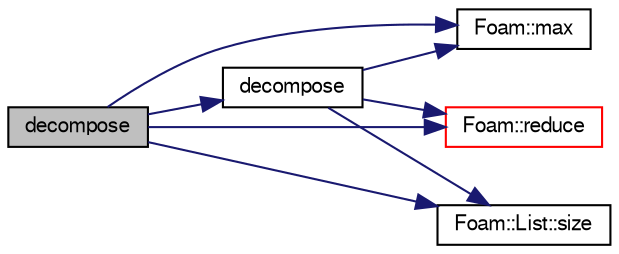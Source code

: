 digraph "decompose"
{
  bgcolor="transparent";
  edge [fontname="FreeSans",fontsize="10",labelfontname="FreeSans",labelfontsize="10"];
  node [fontname="FreeSans",fontsize="10",shape=record];
  rankdir="LR";
  Node51 [label="decompose",height=0.2,width=0.4,color="black", fillcolor="grey75", style="filled", fontcolor="black"];
  Node51 -> Node52 [color="midnightblue",fontsize="10",style="solid",fontname="FreeSans"];
  Node52 [label="decompose",height=0.2,width=0.4,color="black",URL="$a28606.html#af35cc8357a4fc80a84af3b7ace0b44d3",tooltip="Return for every coordinate the wanted processor number. "];
  Node52 -> Node53 [color="midnightblue",fontsize="10",style="solid",fontname="FreeSans"];
  Node53 [label="Foam::max",height=0.2,width=0.4,color="black",URL="$a21124.html#ac993e906cf2774ae77e666bc24e81733"];
  Node52 -> Node54 [color="midnightblue",fontsize="10",style="solid",fontname="FreeSans"];
  Node54 [label="Foam::reduce",height=0.2,width=0.4,color="red",URL="$a21124.html#a7ffd6af4acc2eb9ba72ee296b5ecda23"];
  Node52 -> Node59 [color="midnightblue",fontsize="10",style="solid",fontname="FreeSans"];
  Node59 [label="Foam::List::size",height=0.2,width=0.4,color="black",URL="$a25694.html#a8a5f6fa29bd4b500caf186f60245b384",tooltip="Override size to be inconsistent with allocated storage. "];
  Node51 -> Node53 [color="midnightblue",fontsize="10",style="solid",fontname="FreeSans"];
  Node51 -> Node54 [color="midnightblue",fontsize="10",style="solid",fontname="FreeSans"];
  Node51 -> Node59 [color="midnightblue",fontsize="10",style="solid",fontname="FreeSans"];
}
